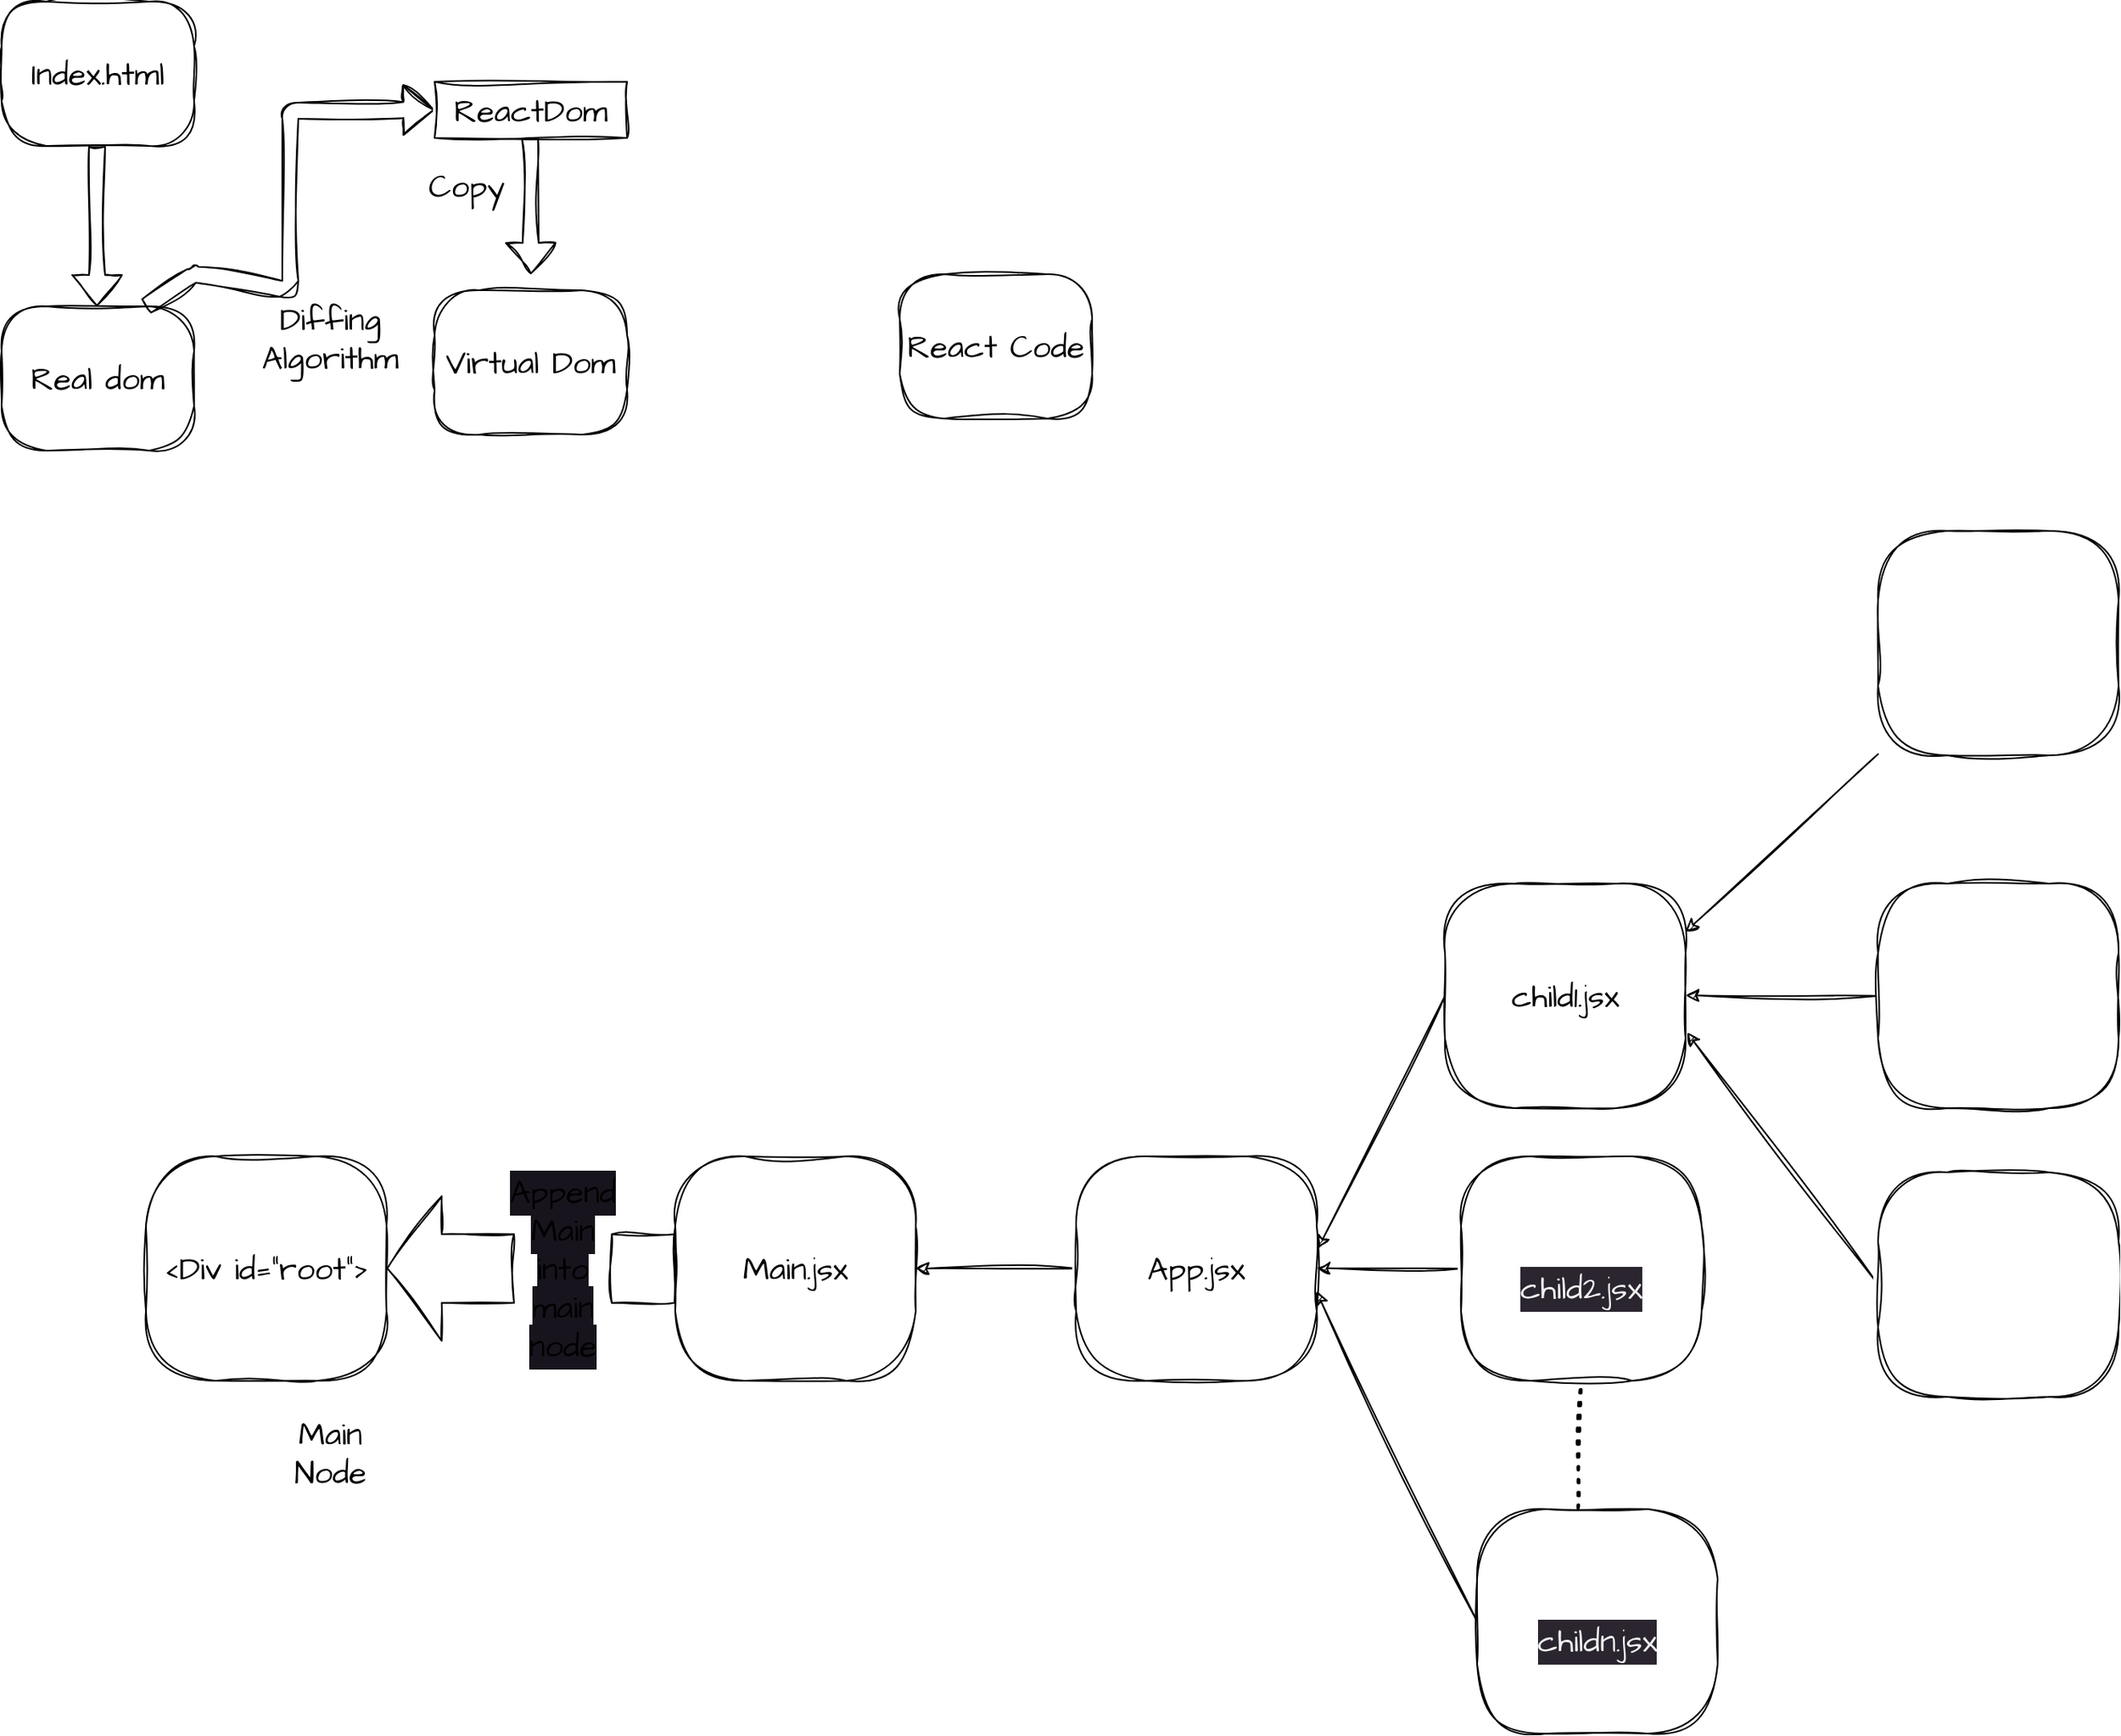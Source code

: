 <mxfile>
    <diagram id="Q1KYia9DT_-Je5kSYCnM" name="Page-1">
        <mxGraphModel dx="3417" dy="1413" grid="1" gridSize="10" guides="1" tooltips="1" connect="1" arrows="1" fold="1" page="1" pageScale="1" pageWidth="1600" pageHeight="1200" math="0" shadow="0">
            <root>
                <mxCell id="0"/>
                <mxCell id="1" parent="0"/>
                <mxCell id="2" value="Index.html" style="whiteSpace=wrap;html=1;rounded=1;arcSize=31;sketch=1;hachureGap=4;jiggle=2;curveFitting=1;fontFamily=Architects Daughter;fontSource=https%3A%2F%2Ffonts.googleapis.com%2Fcss%3Ffamily%3DArchitects%2BDaughter;fontSize=20;" parent="1" vertex="1">
                    <mxGeometry x="40" y="60" width="120" height="90" as="geometry"/>
                </mxCell>
                <mxCell id="3" value="" style="shape=flexArrow;endArrow=classic;html=1;sketch=1;hachureGap=4;jiggle=2;curveFitting=1;fontFamily=Architects Daughter;fontSource=https%3A%2F%2Ffonts.googleapis.com%2Fcss%3Ffamily%3DArchitects%2BDaughter;fontSize=16;" parent="1" edge="1">
                    <mxGeometry width="50" height="50" relative="1" as="geometry">
                        <mxPoint x="99.5" y="150" as="sourcePoint"/>
                        <mxPoint x="99.5" y="250" as="targetPoint"/>
                    </mxGeometry>
                </mxCell>
                <mxCell id="4" value="Real dom" style="whiteSpace=wrap;html=1;rounded=1;arcSize=31;sketch=1;hachureGap=4;jiggle=2;curveFitting=1;fontFamily=Architects Daughter;fontSource=https%3A%2F%2Ffonts.googleapis.com%2Fcss%3Ffamily%3DArchitects%2BDaughter;fontSize=20;" parent="1" vertex="1">
                    <mxGeometry x="40" y="250" width="120" height="90" as="geometry"/>
                </mxCell>
                <mxCell id="5" value="" style="shape=flexArrow;endArrow=classic;html=1;sketch=1;hachureGap=4;jiggle=2;curveFitting=1;fontFamily=Architects Daughter;fontSource=https%3A%2F%2Ffonts.googleapis.com%2Fcss%3Ffamily%3DArchitects%2BDaughter;fontSize=16;entryX=0;entryY=0.5;entryDx=0;entryDy=0;" parent="1" target="6" edge="1">
                    <mxGeometry width="50" height="50" relative="1" as="geometry">
                        <mxPoint x="130" y="250" as="sourcePoint"/>
                        <mxPoint x="280" y="80" as="targetPoint"/>
                        <Array as="points">
                            <mxPoint x="160" y="230"/>
                            <mxPoint x="220" y="240"/>
                            <mxPoint x="220" y="128"/>
                        </Array>
                    </mxGeometry>
                </mxCell>
                <mxCell id="6" value="ReactDom" style="rounded=0;whiteSpace=wrap;html=1;sketch=1;hachureGap=4;jiggle=2;curveFitting=1;fontFamily=Architects Daughter;fontSource=https%3A%2F%2Ffonts.googleapis.com%2Fcss%3Ffamily%3DArchitects%2BDaughter;fontSize=20;" parent="1" vertex="1">
                    <mxGeometry x="310" y="110" width="120" height="35" as="geometry"/>
                </mxCell>
                <mxCell id="8" value="" style="shape=flexArrow;endArrow=classic;html=1;sketch=1;hachureGap=4;jiggle=2;curveFitting=1;fontFamily=Architects Daughter;fontSource=https%3A%2F%2Ffonts.googleapis.com%2Fcss%3Ffamily%3DArchitects%2BDaughter;fontSize=16;" parent="1" edge="1">
                    <mxGeometry width="50" height="50" relative="1" as="geometry">
                        <mxPoint x="369.5" y="145" as="sourcePoint"/>
                        <mxPoint x="370" y="230" as="targetPoint"/>
                    </mxGeometry>
                </mxCell>
                <mxCell id="9" value="Virtual Dom" style="whiteSpace=wrap;html=1;rounded=1;arcSize=31;sketch=1;hachureGap=4;jiggle=2;curveFitting=1;fontFamily=Architects Daughter;fontSource=https%3A%2F%2Ffonts.googleapis.com%2Fcss%3Ffamily%3DArchitects%2BDaughter;fontSize=20;" parent="1" vertex="1">
                    <mxGeometry x="310" y="240" width="120" height="90" as="geometry"/>
                </mxCell>
                <mxCell id="10" value="React Code" style="whiteSpace=wrap;html=1;rounded=1;arcSize=31;sketch=1;hachureGap=4;jiggle=2;curveFitting=1;fontFamily=Architects Daughter;fontSource=https%3A%2F%2Ffonts.googleapis.com%2Fcss%3Ffamily%3DArchitects%2BDaughter;fontSize=20;" parent="1" vertex="1">
                    <mxGeometry x="600" y="230" width="120" height="90" as="geometry"/>
                </mxCell>
                <mxCell id="24" value="Copy" style="text;html=1;strokeColor=none;fillColor=none;align=center;verticalAlign=middle;whiteSpace=wrap;rounded=0;sketch=1;hachureGap=4;jiggle=2;curveFitting=1;fontFamily=Architects Daughter;fontSource=https%3A%2F%2Ffonts.googleapis.com%2Fcss%3Ffamily%3DArchitects%2BDaughter;fontSize=20;" parent="1" vertex="1">
                    <mxGeometry x="300" y="160" width="60" height="30" as="geometry"/>
                </mxCell>
                <mxCell id="28" value="Diffing Algorithm" style="text;html=1;strokeColor=none;fillColor=none;align=center;verticalAlign=middle;whiteSpace=wrap;rounded=0;sketch=1;hachureGap=4;jiggle=2;curveFitting=1;fontFamily=Architects Daughter;fontSource=https%3A%2F%2Ffonts.googleapis.com%2Fcss%3Ffamily%3DArchitects%2BDaughter;fontSize=20;" parent="1" vertex="1">
                    <mxGeometry x="190" y="260" width="110" height="20" as="geometry"/>
                </mxCell>
                <mxCell id="29" value="&amp;lt;Div id=&quot;root&quot;&amp;gt;" style="whiteSpace=wrap;html=1;rounded=1;arcSize=31;sketch=1;hachureGap=4;jiggle=2;curveFitting=1;fontFamily=Architects Daughter;fontSource=https%3A%2F%2Ffonts.googleapis.com%2Fcss%3Ffamily%3DArchitects%2BDaughter;fontSize=20;" vertex="1" parent="1">
                    <mxGeometry x="130" y="780" width="150" height="140" as="geometry"/>
                </mxCell>
                <mxCell id="31" value="Main.jsx" style="whiteSpace=wrap;html=1;rounded=1;arcSize=31;sketch=1;hachureGap=4;jiggle=2;curveFitting=1;fontFamily=Architects Daughter;fontSource=https%3A%2F%2Ffonts.googleapis.com%2Fcss%3Ffamily%3DArchitects%2BDaughter;fontSize=20;" vertex="1" parent="1">
                    <mxGeometry x="460" y="780" width="150" height="140" as="geometry"/>
                </mxCell>
                <mxCell id="47" style="edgeStyle=none;sketch=1;hachureGap=4;jiggle=2;curveFitting=1;html=1;exitX=0;exitY=0.5;exitDx=0;exitDy=0;entryX=1;entryY=0.5;entryDx=0;entryDy=0;fontFamily=Architects Daughter;fontSource=https%3A%2F%2Ffonts.googleapis.com%2Fcss%3Ffamily%3DArchitects%2BDaughter;fontSize=16;" edge="1" parent="1" source="32" target="31">
                    <mxGeometry relative="1" as="geometry"/>
                </mxCell>
                <mxCell id="32" value="App.jsx" style="whiteSpace=wrap;html=1;rounded=1;arcSize=31;sketch=1;hachureGap=4;jiggle=2;curveFitting=1;fontFamily=Architects Daughter;fontSource=https%3A%2F%2Ffonts.googleapis.com%2Fcss%3Ffamily%3DArchitects%2BDaughter;fontSize=20;" vertex="1" parent="1">
                    <mxGeometry x="710" y="780" width="150" height="140" as="geometry"/>
                </mxCell>
                <mxCell id="49" style="edgeStyle=none;sketch=1;hachureGap=4;jiggle=2;curveFitting=1;html=1;exitX=0;exitY=0.5;exitDx=0;exitDy=0;fontFamily=Architects Daughter;fontSource=https%3A%2F%2Ffonts.googleapis.com%2Fcss%3Ffamily%3DArchitects%2BDaughter;fontSize=16;" edge="1" parent="1" source="33">
                    <mxGeometry relative="1" as="geometry">
                        <mxPoint x="860" y="849.667" as="targetPoint"/>
                    </mxGeometry>
                </mxCell>
                <mxCell id="33" value="&lt;br&gt;&lt;span style=&quot;color: rgb(240, 240, 240); font-family: &amp;quot;Architects Daughter&amp;quot;; font-size: 20px; font-style: normal; font-variant-ligatures: normal; font-variant-caps: normal; font-weight: 400; letter-spacing: normal; orphans: 2; text-align: center; text-indent: 0px; text-transform: none; widows: 2; word-spacing: 0px; -webkit-text-stroke-width: 0px; background-color: rgb(42, 37, 47); text-decoration-thickness: initial; text-decoration-style: initial; text-decoration-color: initial; float: none; display: inline !important;&quot;&gt;child2.jsx&lt;/span&gt;&lt;br&gt;" style="whiteSpace=wrap;html=1;rounded=1;arcSize=31;sketch=1;hachureGap=4;jiggle=2;curveFitting=1;fontFamily=Architects Daughter;fontSource=https%3A%2F%2Ffonts.googleapis.com%2Fcss%3Ffamily%3DArchitects%2BDaughter;fontSize=20;" vertex="1" parent="1">
                    <mxGeometry x="950" y="780" width="150" height="140" as="geometry"/>
                </mxCell>
                <mxCell id="34" value="Main Node" style="text;html=1;strokeColor=none;fillColor=none;align=center;verticalAlign=middle;whiteSpace=wrap;rounded=0;sketch=1;hachureGap=4;jiggle=2;curveFitting=1;fontFamily=Architects Daughter;fontSource=https%3A%2F%2Ffonts.googleapis.com%2Fcss%3Ffamily%3DArchitects%2BDaughter;fontSize=20;" vertex="1" parent="1">
                    <mxGeometry x="215" y="950" width="60" height="30" as="geometry"/>
                </mxCell>
                <mxCell id="35" value="" style="shape=flexArrow;endArrow=classic;html=1;sketch=1;hachureGap=4;jiggle=2;curveFitting=1;fontFamily=Architects Daughter;fontSource=https%3A%2F%2Ffonts.googleapis.com%2Fcss%3Ffamily%3DArchitects%2BDaughter;fontSize=16;entryX=1;entryY=0.5;entryDx=0;entryDy=0;exitX=0;exitY=0.5;exitDx=0;exitDy=0;width=42.857;endSize=10.96;startArrow=none;endWidth=46.286;" edge="1" parent="1" source="37" target="29">
                    <mxGeometry width="50" height="50" relative="1" as="geometry">
                        <mxPoint x="830" y="890" as="sourcePoint"/>
                        <mxPoint x="880" y="840" as="targetPoint"/>
                    </mxGeometry>
                </mxCell>
                <mxCell id="39" value="" style="shape=flexArrow;endArrow=none;html=1;sketch=1;hachureGap=4;jiggle=2;curveFitting=1;fontFamily=Architects Daughter;fontSource=https%3A%2F%2Ffonts.googleapis.com%2Fcss%3Ffamily%3DArchitects%2BDaughter;fontSize=16;entryX=1;entryY=0.5;entryDx=0;entryDy=0;exitX=0;exitY=0.5;exitDx=0;exitDy=0;width=42.857;endSize=2.286;" edge="1" parent="1" source="31" target="37">
                    <mxGeometry width="50" height="50" relative="1" as="geometry">
                        <mxPoint x="460" y="850" as="sourcePoint"/>
                        <mxPoint x="330" y="850" as="targetPoint"/>
                    </mxGeometry>
                </mxCell>
                <mxCell id="37" value="&lt;span style=&quot;background-color: rgb(24, 20, 29);&quot;&gt;Append Main into main node&lt;/span&gt;" style="text;html=1;strokeColor=none;fillColor=none;align=center;verticalAlign=middle;whiteSpace=wrap;rounded=0;sketch=1;hachureGap=4;jiggle=2;curveFitting=1;fontFamily=Architects Daughter;fontSource=https%3A%2F%2Ffonts.googleapis.com%2Fcss%3Ffamily%3DArchitects%2BDaughter;fontSize=20;" vertex="1" parent="1">
                    <mxGeometry x="360" y="835" width="60" height="30" as="geometry"/>
                </mxCell>
                <mxCell id="48" style="edgeStyle=none;sketch=1;hachureGap=4;jiggle=2;curveFitting=1;html=1;exitX=0;exitY=0.5;exitDx=0;exitDy=0;entryX=1.005;entryY=0.412;entryDx=0;entryDy=0;entryPerimeter=0;fontFamily=Architects Daughter;fontSource=https%3A%2F%2Ffonts.googleapis.com%2Fcss%3Ffamily%3DArchitects%2BDaughter;fontSize=16;" edge="1" parent="1" source="40" target="32">
                    <mxGeometry relative="1" as="geometry"/>
                </mxCell>
                <mxCell id="40" value="child1.jsx" style="whiteSpace=wrap;html=1;rounded=1;arcSize=31;sketch=1;hachureGap=4;jiggle=2;curveFitting=1;fontFamily=Architects Daughter;fontSource=https%3A%2F%2Ffonts.googleapis.com%2Fcss%3Ffamily%3DArchitects%2BDaughter;fontSize=20;" vertex="1" parent="1">
                    <mxGeometry x="940" y="610" width="150" height="140" as="geometry"/>
                </mxCell>
                <mxCell id="50" style="edgeStyle=none;sketch=1;hachureGap=4;jiggle=2;curveFitting=1;html=1;exitX=0;exitY=0.5;exitDx=0;exitDy=0;entryX=0.998;entryY=0.602;entryDx=0;entryDy=0;entryPerimeter=0;fontFamily=Architects Daughter;fontSource=https%3A%2F%2Ffonts.googleapis.com%2Fcss%3Ffamily%3DArchitects%2BDaughter;fontSize=16;" edge="1" parent="1" source="41" target="32">
                    <mxGeometry relative="1" as="geometry"/>
                </mxCell>
                <mxCell id="41" value="&lt;br&gt;&lt;span style=&quot;color: rgb(240, 240, 240); font-family: &amp;quot;Architects Daughter&amp;quot;; font-size: 20px; font-style: normal; font-variant-ligatures: normal; font-variant-caps: normal; font-weight: 400; letter-spacing: normal; orphans: 2; text-align: center; text-indent: 0px; text-transform: none; widows: 2; word-spacing: 0px; -webkit-text-stroke-width: 0px; background-color: rgb(42, 37, 47); text-decoration-thickness: initial; text-decoration-style: initial; text-decoration-color: initial; float: none; display: inline !important;&quot;&gt;childn.jsx&lt;/span&gt;&lt;br&gt;" style="whiteSpace=wrap;html=1;rounded=1;arcSize=31;sketch=1;hachureGap=4;jiggle=2;curveFitting=1;fontFamily=Architects Daughter;fontSource=https%3A%2F%2Ffonts.googleapis.com%2Fcss%3Ffamily%3DArchitects%2BDaughter;fontSize=20;" vertex="1" parent="1">
                    <mxGeometry x="960" y="1000" width="150" height="140" as="geometry"/>
                </mxCell>
                <mxCell id="51" style="edgeStyle=none;sketch=1;hachureGap=4;jiggle=2;curveFitting=1;html=1;fontFamily=Architects Daughter;fontSource=https%3A%2F%2Ffonts.googleapis.com%2Fcss%3Ffamily%3DArchitects%2BDaughter;fontSize=16;" edge="1" parent="1" source="42">
                    <mxGeometry relative="1" as="geometry">
                        <mxPoint x="1090" y="640" as="targetPoint"/>
                    </mxGeometry>
                </mxCell>
                <mxCell id="42" value="" style="whiteSpace=wrap;html=1;rounded=1;arcSize=31;sketch=1;hachureGap=4;jiggle=2;curveFitting=1;fontFamily=Architects Daughter;fontSource=https%3A%2F%2Ffonts.googleapis.com%2Fcss%3Ffamily%3DArchitects%2BDaughter;fontSize=20;" vertex="1" parent="1">
                    <mxGeometry x="1210" y="390" width="150" height="140" as="geometry"/>
                </mxCell>
                <mxCell id="52" style="edgeStyle=none;sketch=1;hachureGap=4;jiggle=2;curveFitting=1;html=1;exitX=0;exitY=0.5;exitDx=0;exitDy=0;fontFamily=Architects Daughter;fontSource=https%3A%2F%2Ffonts.googleapis.com%2Fcss%3Ffamily%3DArchitects%2BDaughter;fontSize=16;" edge="1" parent="1" source="43">
                    <mxGeometry relative="1" as="geometry">
                        <mxPoint x="1090" y="679.667" as="targetPoint"/>
                    </mxGeometry>
                </mxCell>
                <mxCell id="43" value="" style="whiteSpace=wrap;html=1;rounded=1;arcSize=31;sketch=1;hachureGap=4;jiggle=2;curveFitting=1;fontFamily=Architects Daughter;fontSource=https%3A%2F%2Ffonts.googleapis.com%2Fcss%3Ffamily%3DArchitects%2BDaughter;fontSize=20;" vertex="1" parent="1">
                    <mxGeometry x="1210" y="610" width="150" height="140" as="geometry"/>
                </mxCell>
                <mxCell id="53" style="edgeStyle=none;sketch=1;hachureGap=4;jiggle=2;curveFitting=1;html=1;exitX=0;exitY=0.5;exitDx=0;exitDy=0;entryX=1.006;entryY=0.663;entryDx=0;entryDy=0;fontFamily=Architects Daughter;fontSource=https%3A%2F%2Ffonts.googleapis.com%2Fcss%3Ffamily%3DArchitects%2BDaughter;fontSize=16;entryPerimeter=0;" edge="1" parent="1" source="44" target="40">
                    <mxGeometry relative="1" as="geometry"/>
                </mxCell>
                <mxCell id="44" value="" style="whiteSpace=wrap;html=1;rounded=1;arcSize=31;sketch=1;hachureGap=4;jiggle=2;curveFitting=1;fontFamily=Architects Daughter;fontSource=https%3A%2F%2Ffonts.googleapis.com%2Fcss%3Ffamily%3DArchitects%2BDaughter;fontSize=20;" vertex="1" parent="1">
                    <mxGeometry x="1210" y="790" width="150" height="140" as="geometry"/>
                </mxCell>
                <mxCell id="55" value="" style="endArrow=none;dashed=1;html=1;dashPattern=1 3;strokeWidth=2;sketch=1;hachureGap=4;jiggle=2;curveFitting=1;fontFamily=Architects Daughter;fontSource=https%3A%2F%2Ffonts.googleapis.com%2Fcss%3Ffamily%3DArchitects%2BDaughter;fontSize=16;exitX=0.42;exitY=-0.004;exitDx=0;exitDy=0;exitPerimeter=0;entryX=0.5;entryY=1;entryDx=0;entryDy=0;" edge="1" parent="1" source="41" target="33">
                    <mxGeometry width="50" height="50" relative="1" as="geometry">
                        <mxPoint x="980" y="980" as="sourcePoint"/>
                        <mxPoint x="1030" y="930" as="targetPoint"/>
                    </mxGeometry>
                </mxCell>
            </root>
        </mxGraphModel>
    </diagram>
</mxfile>